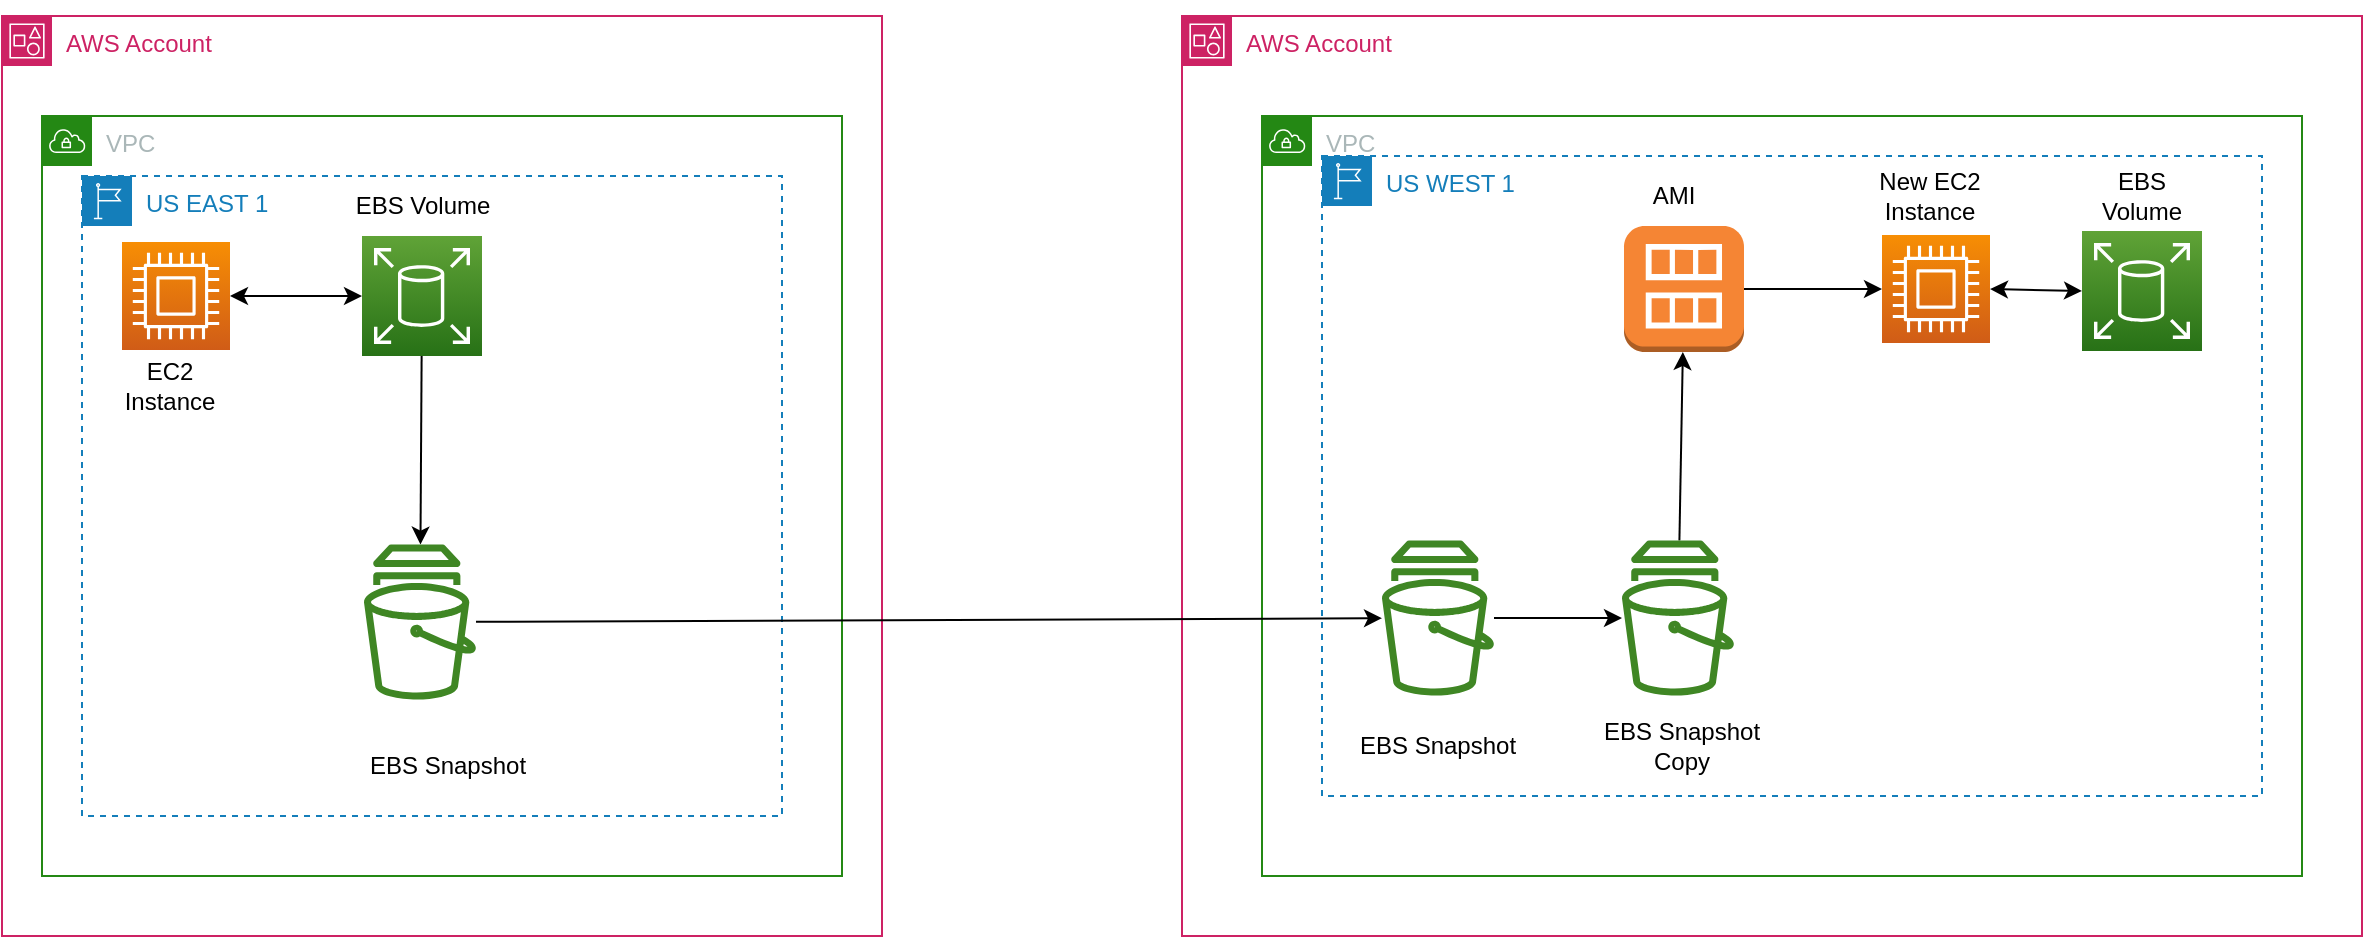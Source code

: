 <mxfile version="20.2.7" type="github">
  <diagram id="Iyefc5zB6qZPd4IoqnZF" name="Page-1">
    <mxGraphModel dx="868" dy="450" grid="1" gridSize="10" guides="1" tooltips="1" connect="1" arrows="1" fold="1" page="1" pageScale="1" pageWidth="850" pageHeight="1100" background="#ffffff" math="0" shadow="0">
      <root>
        <mxCell id="0" />
        <mxCell id="1" parent="0" />
        <mxCell id="wtY6PaKlRzJbCYZbcXCp-1" value="AWS Account" style="points=[[0,0],[0.25,0],[0.5,0],[0.75,0],[1,0],[1,0.25],[1,0.5],[1,0.75],[1,1],[0.75,1],[0.5,1],[0.25,1],[0,1],[0,0.75],[0,0.5],[0,0.25]];outlineConnect=0;gradientColor=none;html=1;whiteSpace=wrap;fontSize=12;fontStyle=0;container=1;pointerEvents=0;collapsible=0;recursiveResize=0;shape=mxgraph.aws4.group;grIcon=mxgraph.aws4.group_account;strokeColor=#CD2264;fillColor=none;verticalAlign=top;align=left;spacingLeft=30;fontColor=#CD2264;dashed=0;" parent="1" vertex="1">
          <mxGeometry x="279" y="144" width="440" height="460" as="geometry" />
        </mxCell>
        <mxCell id="wtY6PaKlRzJbCYZbcXCp-3" value="VPC" style="points=[[0,0],[0.25,0],[0.5,0],[0.75,0],[1,0],[1,0.25],[1,0.5],[1,0.75],[1,1],[0.75,1],[0.5,1],[0.25,1],[0,1],[0,0.75],[0,0.5],[0,0.25]];outlineConnect=0;gradientColor=none;html=1;whiteSpace=wrap;fontSize=12;fontStyle=0;container=1;pointerEvents=0;collapsible=0;recursiveResize=0;shape=mxgraph.aws4.group;grIcon=mxgraph.aws4.group_vpc;strokeColor=#248814;fillColor=none;verticalAlign=top;align=left;spacingLeft=30;fontColor=#AAB7B8;dashed=0;" parent="wtY6PaKlRzJbCYZbcXCp-1" vertex="1">
          <mxGeometry x="20" y="50" width="400" height="380" as="geometry" />
        </mxCell>
        <mxCell id="wtY6PaKlRzJbCYZbcXCp-4" value="US EAST 1" style="points=[[0,0],[0.25,0],[0.5,0],[0.75,0],[1,0],[1,0.25],[1,0.5],[1,0.75],[1,1],[0.75,1],[0.5,1],[0.25,1],[0,1],[0,0.75],[0,0.5],[0,0.25]];outlineConnect=0;gradientColor=none;html=1;whiteSpace=wrap;fontSize=12;fontStyle=0;container=1;pointerEvents=0;collapsible=0;recursiveResize=0;shape=mxgraph.aws4.group;grIcon=mxgraph.aws4.group_region;strokeColor=#147EBA;fillColor=none;verticalAlign=top;align=left;spacingLeft=30;fontColor=#147EBA;dashed=1;" parent="wtY6PaKlRzJbCYZbcXCp-3" vertex="1">
          <mxGeometry x="20" y="30" width="350" height="320" as="geometry" />
        </mxCell>
        <mxCell id="wtY6PaKlRzJbCYZbcXCp-8" value="" style="sketch=0;points=[[0,0,0],[0.25,0,0],[0.5,0,0],[0.75,0,0],[1,0,0],[0,1,0],[0.25,1,0],[0.5,1,0],[0.75,1,0],[1,1,0],[0,0.25,0],[0,0.5,0],[0,0.75,0],[1,0.25,0],[1,0.5,0],[1,0.75,0]];outlineConnect=0;fontColor=#232F3E;gradientColor=#F78E04;gradientDirection=north;fillColor=#D05C17;strokeColor=#ffffff;dashed=0;verticalLabelPosition=bottom;verticalAlign=top;align=center;html=1;fontSize=12;fontStyle=0;aspect=fixed;shape=mxgraph.aws4.resourceIcon;resIcon=mxgraph.aws4.compute;" parent="wtY6PaKlRzJbCYZbcXCp-4" vertex="1">
          <mxGeometry x="20" y="33" width="54" height="54" as="geometry" />
        </mxCell>
        <mxCell id="wtY6PaKlRzJbCYZbcXCp-13" value="" style="edgeStyle=none;rounded=0;orthogonalLoop=1;jettySize=auto;html=1;" parent="wtY6PaKlRzJbCYZbcXCp-4" source="wtY6PaKlRzJbCYZbcXCp-9" target="wtY6PaKlRzJbCYZbcXCp-12" edge="1">
          <mxGeometry relative="1" as="geometry" />
        </mxCell>
        <mxCell id="wtY6PaKlRzJbCYZbcXCp-9" value="" style="sketch=0;points=[[0,0,0],[0.25,0,0],[0.5,0,0],[0.75,0,0],[1,0,0],[0,1,0],[0.25,1,0],[0.5,1,0],[0.75,1,0],[1,1,0],[0,0.25,0],[0,0.5,0],[0,0.75,0],[1,0.25,0],[1,0.5,0],[1,0.75,0]];outlineConnect=0;fontColor=#232F3E;gradientColor=#60A337;gradientDirection=north;fillColor=#277116;strokeColor=#ffffff;dashed=0;verticalLabelPosition=bottom;verticalAlign=top;align=center;html=1;fontSize=12;fontStyle=0;aspect=fixed;shape=mxgraph.aws4.resourceIcon;resIcon=mxgraph.aws4.elastic_block_store;" parent="wtY6PaKlRzJbCYZbcXCp-4" vertex="1">
          <mxGeometry x="140" y="30" width="60" height="60" as="geometry" />
        </mxCell>
        <mxCell id="wtY6PaKlRzJbCYZbcXCp-12" value="" style="sketch=0;outlineConnect=0;fontColor=#232F3E;gradientColor=none;fillColor=#3F8624;strokeColor=none;dashed=0;verticalLabelPosition=bottom;verticalAlign=top;align=center;html=1;fontSize=12;fontStyle=0;aspect=fixed;pointerEvents=1;shape=mxgraph.aws4.snapshot;" parent="wtY6PaKlRzJbCYZbcXCp-4" vertex="1">
          <mxGeometry x="141" y="184" width="56" height="78" as="geometry" />
        </mxCell>
        <mxCell id="wtY6PaKlRzJbCYZbcXCp-19" value="EBS Snapshot" style="text;html=1;strokeColor=none;fillColor=none;align=center;verticalAlign=middle;whiteSpace=wrap;rounded=0;" parent="wtY6PaKlRzJbCYZbcXCp-4" vertex="1">
          <mxGeometry x="140" y="280" width="86" height="30" as="geometry" />
        </mxCell>
        <mxCell id="wtY6PaKlRzJbCYZbcXCp-20" value="EBS Volume" style="text;html=1;strokeColor=none;fillColor=none;align=center;verticalAlign=middle;whiteSpace=wrap;rounded=0;" parent="wtY6PaKlRzJbCYZbcXCp-4" vertex="1">
          <mxGeometry x="131.5" width="77" height="30" as="geometry" />
        </mxCell>
        <mxCell id="wtY6PaKlRzJbCYZbcXCp-33" style="edgeStyle=none;rounded=0;orthogonalLoop=1;jettySize=auto;html=1;exitX=0.25;exitY=0;exitDx=0;exitDy=0;" parent="wtY6PaKlRzJbCYZbcXCp-4" source="wtY6PaKlRzJbCYZbcXCp-20" target="wtY6PaKlRzJbCYZbcXCp-4" edge="1">
          <mxGeometry relative="1" as="geometry" />
        </mxCell>
        <mxCell id="wtY6PaKlRzJbCYZbcXCp-40" value="" style="endArrow=classic;startArrow=classic;html=1;rounded=0;entryX=0;entryY=0.5;entryDx=0;entryDy=0;entryPerimeter=0;exitX=1;exitY=0.5;exitDx=0;exitDy=0;exitPerimeter=0;" parent="wtY6PaKlRzJbCYZbcXCp-4" source="wtY6PaKlRzJbCYZbcXCp-8" target="wtY6PaKlRzJbCYZbcXCp-9" edge="1">
          <mxGeometry width="50" height="50" relative="1" as="geometry">
            <mxPoint x="80" y="90" as="sourcePoint" />
            <mxPoint x="130" y="40" as="targetPoint" />
          </mxGeometry>
        </mxCell>
        <mxCell id="kg5m7zviNDhNUwLUvphP-1" value="EC2 Instance" style="text;html=1;strokeColor=none;fillColor=none;align=center;verticalAlign=middle;whiteSpace=wrap;rounded=0;" parent="wtY6PaKlRzJbCYZbcXCp-4" vertex="1">
          <mxGeometry x="14" y="90" width="60" height="30" as="geometry" />
        </mxCell>
        <mxCell id="wtY6PaKlRzJbCYZbcXCp-2" value="AWS Account" style="points=[[0,0],[0.25,0],[0.5,0],[0.75,0],[1,0],[1,0.25],[1,0.5],[1,0.75],[1,1],[0.75,1],[0.5,1],[0.25,1],[0,1],[0,0.75],[0,0.5],[0,0.25]];outlineConnect=0;gradientColor=none;html=1;whiteSpace=wrap;fontSize=12;fontStyle=0;container=1;pointerEvents=0;collapsible=0;recursiveResize=0;shape=mxgraph.aws4.group;grIcon=mxgraph.aws4.group_account;strokeColor=#CD2264;fillColor=none;verticalAlign=top;align=left;spacingLeft=30;fontColor=#CD2264;dashed=0;" parent="1" vertex="1">
          <mxGeometry x="869" y="144" width="590" height="460" as="geometry" />
        </mxCell>
        <mxCell id="wtY6PaKlRzJbCYZbcXCp-5" value="VPC" style="points=[[0,0],[0.25,0],[0.5,0],[0.75,0],[1,0],[1,0.25],[1,0.5],[1,0.75],[1,1],[0.75,1],[0.5,1],[0.25,1],[0,1],[0,0.75],[0,0.5],[0,0.25]];outlineConnect=0;gradientColor=none;html=1;whiteSpace=wrap;fontSize=12;fontStyle=0;container=1;pointerEvents=0;collapsible=0;recursiveResize=0;shape=mxgraph.aws4.group;grIcon=mxgraph.aws4.group_vpc;strokeColor=#248814;fillColor=none;verticalAlign=top;align=left;spacingLeft=30;fontColor=#AAB7B8;dashed=0;" parent="wtY6PaKlRzJbCYZbcXCp-2" vertex="1">
          <mxGeometry x="40" y="50" width="520" height="380" as="geometry" />
        </mxCell>
        <mxCell id="wtY6PaKlRzJbCYZbcXCp-6" value="US WEST 1" style="points=[[0,0],[0.25,0],[0.5,0],[0.75,0],[1,0],[1,0.25],[1,0.5],[1,0.75],[1,1],[0.75,1],[0.5,1],[0.25,1],[0,1],[0,0.75],[0,0.5],[0,0.25]];outlineConnect=0;gradientColor=none;html=1;whiteSpace=wrap;fontSize=12;fontStyle=0;container=1;pointerEvents=0;collapsible=0;recursiveResize=0;shape=mxgraph.aws4.group;grIcon=mxgraph.aws4.group_region;strokeColor=#147EBA;fillColor=none;verticalAlign=top;align=left;spacingLeft=30;fontColor=#147EBA;dashed=1;" parent="wtY6PaKlRzJbCYZbcXCp-5" vertex="1">
          <mxGeometry x="30" y="20" width="470" height="320" as="geometry" />
        </mxCell>
        <mxCell id="wtY6PaKlRzJbCYZbcXCp-7" value="" style="sketch=0;points=[[0,0,0],[0.25,0,0],[0.5,0,0],[0.75,0,0],[1,0,0],[0,1,0],[0.25,1,0],[0.5,1,0],[0.75,1,0],[1,1,0],[0,0.25,0],[0,0.5,0],[0,0.75,0],[1,0.25,0],[1,0.5,0],[1,0.75,0]];outlineConnect=0;fontColor=#232F3E;gradientColor=#F78E04;gradientDirection=north;fillColor=#D05C17;strokeColor=#ffffff;dashed=0;verticalLabelPosition=bottom;verticalAlign=top;align=center;html=1;fontSize=12;fontStyle=0;aspect=fixed;shape=mxgraph.aws4.resourceIcon;resIcon=mxgraph.aws4.compute;" parent="wtY6PaKlRzJbCYZbcXCp-6" vertex="1">
          <mxGeometry x="280" y="39.5" width="54" height="54" as="geometry" />
        </mxCell>
        <mxCell id="wtY6PaKlRzJbCYZbcXCp-17" style="edgeStyle=none;rounded=0;orthogonalLoop=1;jettySize=auto;html=1;" parent="wtY6PaKlRzJbCYZbcXCp-6" source="wtY6PaKlRzJbCYZbcXCp-14" target="wtY6PaKlRzJbCYZbcXCp-16" edge="1">
          <mxGeometry relative="1" as="geometry" />
        </mxCell>
        <mxCell id="wtY6PaKlRzJbCYZbcXCp-14" value="" style="sketch=0;outlineConnect=0;fontColor=#232F3E;gradientColor=none;fillColor=#3F8624;strokeColor=none;dashed=0;verticalLabelPosition=bottom;verticalAlign=top;align=center;html=1;fontSize=12;fontStyle=0;aspect=fixed;pointerEvents=1;shape=mxgraph.aws4.snapshot;" parent="wtY6PaKlRzJbCYZbcXCp-6" vertex="1">
          <mxGeometry x="150" y="192" width="56" height="78" as="geometry" />
        </mxCell>
        <mxCell id="wtY6PaKlRzJbCYZbcXCp-18" style="edgeStyle=none;rounded=0;orthogonalLoop=1;jettySize=auto;html=1;entryX=0;entryY=0.5;entryDx=0;entryDy=0;entryPerimeter=0;" parent="wtY6PaKlRzJbCYZbcXCp-6" source="wtY6PaKlRzJbCYZbcXCp-16" target="wtY6PaKlRzJbCYZbcXCp-7" edge="1">
          <mxGeometry relative="1" as="geometry" />
        </mxCell>
        <mxCell id="wtY6PaKlRzJbCYZbcXCp-16" value="" style="outlineConnect=0;dashed=0;verticalLabelPosition=bottom;verticalAlign=top;align=center;html=1;shape=mxgraph.aws3.ami;fillColor=#F58534;gradientColor=none;" parent="wtY6PaKlRzJbCYZbcXCp-6" vertex="1">
          <mxGeometry x="151" y="35" width="60" height="63" as="geometry" />
        </mxCell>
        <mxCell id="wtY6PaKlRzJbCYZbcXCp-21" value="EBS Snapshot" style="text;html=1;strokeColor=none;fillColor=none;align=center;verticalAlign=middle;whiteSpace=wrap;rounded=0;" parent="wtY6PaKlRzJbCYZbcXCp-6" vertex="1">
          <mxGeometry x="15" y="280" width="86" height="30" as="geometry" />
        </mxCell>
        <mxCell id="wtY6PaKlRzJbCYZbcXCp-22" value="" style="sketch=0;outlineConnect=0;fontColor=#232F3E;gradientColor=none;fillColor=#3F8624;strokeColor=none;dashed=0;verticalLabelPosition=bottom;verticalAlign=top;align=center;html=1;fontSize=12;fontStyle=0;aspect=fixed;pointerEvents=1;shape=mxgraph.aws4.snapshot;" parent="wtY6PaKlRzJbCYZbcXCp-6" vertex="1">
          <mxGeometry x="30" y="192" width="56" height="78" as="geometry" />
        </mxCell>
        <mxCell id="wtY6PaKlRzJbCYZbcXCp-24" style="edgeStyle=none;rounded=0;orthogonalLoop=1;jettySize=auto;html=1;" parent="wtY6PaKlRzJbCYZbcXCp-6" source="wtY6PaKlRzJbCYZbcXCp-22" target="wtY6PaKlRzJbCYZbcXCp-14" edge="1">
          <mxGeometry relative="1" as="geometry" />
        </mxCell>
        <mxCell id="wtY6PaKlRzJbCYZbcXCp-25" value="EBS Snapshot Copy" style="text;html=1;strokeColor=none;fillColor=none;align=center;verticalAlign=middle;whiteSpace=wrap;rounded=0;" parent="wtY6PaKlRzJbCYZbcXCp-6" vertex="1">
          <mxGeometry x="130" y="280" width="100" height="30" as="geometry" />
        </mxCell>
        <mxCell id="wtY6PaKlRzJbCYZbcXCp-26" value="AMI" style="text;html=1;strokeColor=none;fillColor=none;align=center;verticalAlign=middle;whiteSpace=wrap;rounded=0;" parent="wtY6PaKlRzJbCYZbcXCp-6" vertex="1">
          <mxGeometry x="146" y="5" width="60" height="30" as="geometry" />
        </mxCell>
        <mxCell id="wtY6PaKlRzJbCYZbcXCp-27" value="New EC2 Instance" style="text;html=1;strokeColor=none;fillColor=none;align=center;verticalAlign=middle;whiteSpace=wrap;rounded=0;" parent="wtY6PaKlRzJbCYZbcXCp-6" vertex="1">
          <mxGeometry x="274" y="5" width="60" height="30" as="geometry" />
        </mxCell>
        <mxCell id="wtY6PaKlRzJbCYZbcXCp-28" value="" style="sketch=0;points=[[0,0,0],[0.25,0,0],[0.5,0,0],[0.75,0,0],[1,0,0],[0,1,0],[0.25,1,0],[0.5,1,0],[0.75,1,0],[1,1,0],[0,0.25,0],[0,0.5,0],[0,0.75,0],[1,0.25,0],[1,0.5,0],[1,0.75,0]];outlineConnect=0;fontColor=#232F3E;gradientColor=#60A337;gradientDirection=north;fillColor=#277116;strokeColor=#ffffff;dashed=0;verticalLabelPosition=bottom;verticalAlign=top;align=center;html=1;fontSize=12;fontStyle=0;aspect=fixed;shape=mxgraph.aws4.resourceIcon;resIcon=mxgraph.aws4.elastic_block_store;" parent="wtY6PaKlRzJbCYZbcXCp-6" vertex="1">
          <mxGeometry x="380" y="37.5" width="60" height="60" as="geometry" />
        </mxCell>
        <mxCell id="wtY6PaKlRzJbCYZbcXCp-39" value="" style="endArrow=classic;startArrow=classic;html=1;rounded=0;entryX=0;entryY=0.5;entryDx=0;entryDy=0;entryPerimeter=0;exitX=1;exitY=0.5;exitDx=0;exitDy=0;exitPerimeter=0;" parent="wtY6PaKlRzJbCYZbcXCp-6" source="wtY6PaKlRzJbCYZbcXCp-7" target="wtY6PaKlRzJbCYZbcXCp-28" edge="1">
          <mxGeometry width="50" height="50" relative="1" as="geometry">
            <mxPoint x="330" y="90" as="sourcePoint" />
            <mxPoint x="380" y="40" as="targetPoint" />
          </mxGeometry>
        </mxCell>
        <mxCell id="UkzB8c46qZ3D1uV1J5Fx-1" value="EBS Volume" style="text;html=1;strokeColor=none;fillColor=none;align=center;verticalAlign=middle;whiteSpace=wrap;rounded=0;" parent="wtY6PaKlRzJbCYZbcXCp-6" vertex="1">
          <mxGeometry x="380" y="5" width="60" height="30" as="geometry" />
        </mxCell>
        <mxCell id="wtY6PaKlRzJbCYZbcXCp-23" style="edgeStyle=none;rounded=0;orthogonalLoop=1;jettySize=auto;html=1;" parent="1" source="wtY6PaKlRzJbCYZbcXCp-12" target="wtY6PaKlRzJbCYZbcXCp-22" edge="1">
          <mxGeometry relative="1" as="geometry" />
        </mxCell>
        <mxCell id="wtY6PaKlRzJbCYZbcXCp-34" style="edgeStyle=none;rounded=0;orthogonalLoop=1;jettySize=auto;html=1;exitX=0.25;exitY=0;exitDx=0;exitDy=0;" parent="1" source="wtY6PaKlRzJbCYZbcXCp-2" target="wtY6PaKlRzJbCYZbcXCp-2" edge="1">
          <mxGeometry relative="1" as="geometry" />
        </mxCell>
      </root>
    </mxGraphModel>
  </diagram>
</mxfile>

